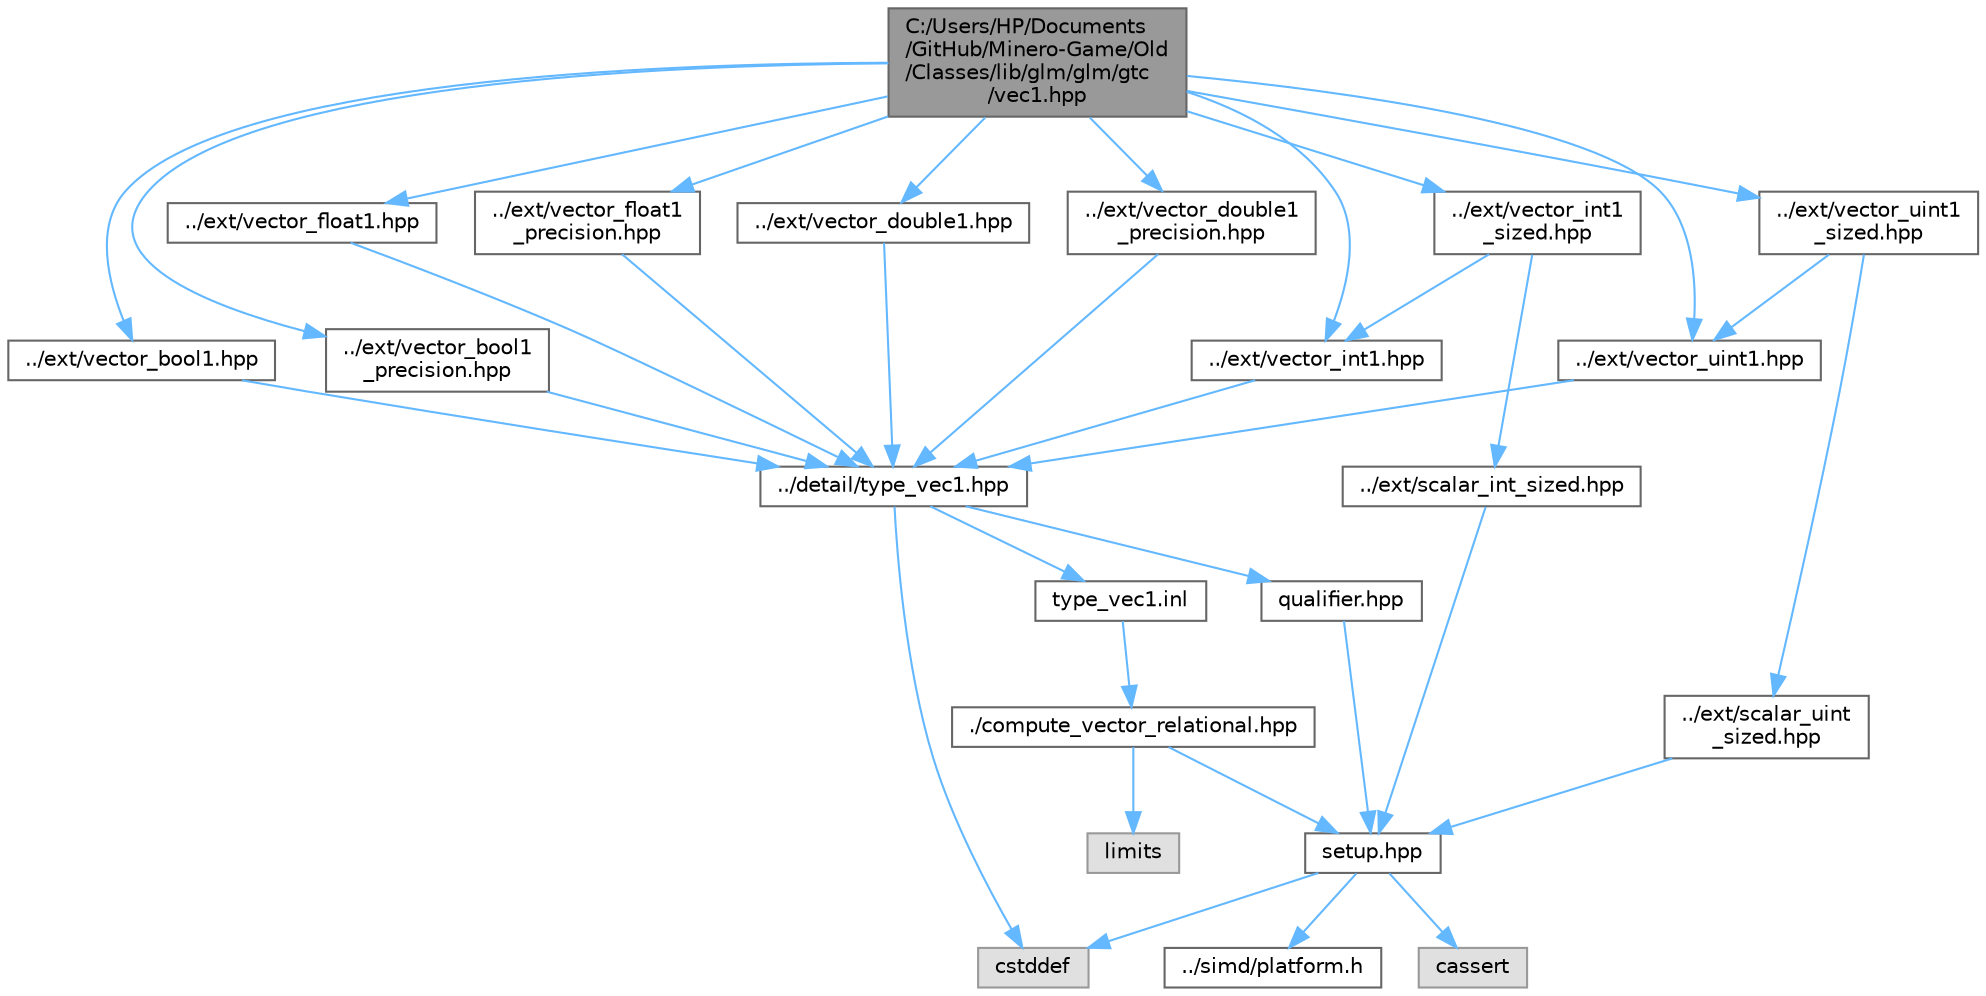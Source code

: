 digraph "C:/Users/HP/Documents/GitHub/Minero-Game/Old/Classes/lib/glm/glm/gtc/vec1.hpp"
{
 // LATEX_PDF_SIZE
  bgcolor="transparent";
  edge [fontname=Helvetica,fontsize=10,labelfontname=Helvetica,labelfontsize=10];
  node [fontname=Helvetica,fontsize=10,shape=box,height=0.2,width=0.4];
  Node1 [id="Node000001",label="C:/Users/HP/Documents\l/GitHub/Minero-Game/Old\l/Classes/lib/glm/glm/gtc\l/vec1.hpp",height=0.2,width=0.4,color="gray40", fillcolor="grey60", style="filled", fontcolor="black",tooltip=" "];
  Node1 -> Node2 [id="edge69_Node000001_Node000002",color="steelblue1",style="solid",tooltip=" "];
  Node2 [id="Node000002",label="../ext/vector_bool1.hpp",height=0.2,width=0.4,color="grey40", fillcolor="white", style="filled",URL="$_old_2_classes_2lib_2glm_2glm_2ext_2vector__bool1_8hpp.html",tooltip=" "];
  Node2 -> Node3 [id="edge70_Node000002_Node000003",color="steelblue1",style="solid",tooltip=" "];
  Node3 [id="Node000003",label="../detail/type_vec1.hpp",height=0.2,width=0.4,color="grey40", fillcolor="white", style="filled",URL="$_old_2_classes_2lib_2glm_2glm_2detail_2type__vec1_8hpp.html",tooltip=" "];
  Node3 -> Node4 [id="edge71_Node000003_Node000004",color="steelblue1",style="solid",tooltip=" "];
  Node4 [id="Node000004",label="qualifier.hpp",height=0.2,width=0.4,color="grey40", fillcolor="white", style="filled",URL="$_old_2_classes_2lib_2glm_2glm_2detail_2qualifier_8hpp.html",tooltip=" "];
  Node4 -> Node5 [id="edge72_Node000004_Node000005",color="steelblue1",style="solid",tooltip=" "];
  Node5 [id="Node000005",label="setup.hpp",height=0.2,width=0.4,color="grey40", fillcolor="white", style="filled",URL="$_old_2_classes_2lib_2glm_2glm_2detail_2setup_8hpp.html",tooltip=" "];
  Node5 -> Node6 [id="edge73_Node000005_Node000006",color="steelblue1",style="solid",tooltip=" "];
  Node6 [id="Node000006",label="cassert",height=0.2,width=0.4,color="grey60", fillcolor="#E0E0E0", style="filled",tooltip=" "];
  Node5 -> Node7 [id="edge74_Node000005_Node000007",color="steelblue1",style="solid",tooltip=" "];
  Node7 [id="Node000007",label="cstddef",height=0.2,width=0.4,color="grey60", fillcolor="#E0E0E0", style="filled",tooltip=" "];
  Node5 -> Node8 [id="edge75_Node000005_Node000008",color="steelblue1",style="solid",tooltip=" "];
  Node8 [id="Node000008",label="../simd/platform.h",height=0.2,width=0.4,color="grey40", fillcolor="white", style="filled",URL="$_old_2_classes_2lib_2glm_2glm_2simd_2platform_8h.html",tooltip=" "];
  Node3 -> Node7 [id="edge76_Node000003_Node000007",color="steelblue1",style="solid",tooltip=" "];
  Node3 -> Node9 [id="edge77_Node000003_Node000009",color="steelblue1",style="solid",tooltip=" "];
  Node9 [id="Node000009",label="type_vec1.inl",height=0.2,width=0.4,color="grey40", fillcolor="white", style="filled",URL="$_old_2_classes_2lib_2glm_2glm_2detail_2type__vec1_8inl.html",tooltip=" "];
  Node9 -> Node10 [id="edge78_Node000009_Node000010",color="steelblue1",style="solid",tooltip=" "];
  Node10 [id="Node000010",label="./compute_vector_relational.hpp",height=0.2,width=0.4,color="grey40", fillcolor="white", style="filled",URL="$_old_2_classes_2lib_2glm_2glm_2detail_2compute__vector__relational_8hpp.html",tooltip=" "];
  Node10 -> Node5 [id="edge79_Node000010_Node000005",color="steelblue1",style="solid",tooltip=" "];
  Node10 -> Node11 [id="edge80_Node000010_Node000011",color="steelblue1",style="solid",tooltip=" "];
  Node11 [id="Node000011",label="limits",height=0.2,width=0.4,color="grey60", fillcolor="#E0E0E0", style="filled",tooltip=" "];
  Node1 -> Node12 [id="edge81_Node000001_Node000012",color="steelblue1",style="solid",tooltip=" "];
  Node12 [id="Node000012",label="../ext/vector_bool1\l_precision.hpp",height=0.2,width=0.4,color="grey40", fillcolor="white", style="filled",URL="$_old_2_classes_2lib_2glm_2glm_2ext_2vector__bool1__precision_8hpp.html",tooltip=" "];
  Node12 -> Node3 [id="edge82_Node000012_Node000003",color="steelblue1",style="solid",tooltip=" "];
  Node1 -> Node13 [id="edge83_Node000001_Node000013",color="steelblue1",style="solid",tooltip=" "];
  Node13 [id="Node000013",label="../ext/vector_float1.hpp",height=0.2,width=0.4,color="grey40", fillcolor="white", style="filled",URL="$_old_2_classes_2lib_2glm_2glm_2ext_2vector__float1_8hpp.html",tooltip=" "];
  Node13 -> Node3 [id="edge84_Node000013_Node000003",color="steelblue1",style="solid",tooltip=" "];
  Node1 -> Node14 [id="edge85_Node000001_Node000014",color="steelblue1",style="solid",tooltip=" "];
  Node14 [id="Node000014",label="../ext/vector_float1\l_precision.hpp",height=0.2,width=0.4,color="grey40", fillcolor="white", style="filled",URL="$_old_2_classes_2lib_2glm_2glm_2ext_2vector__float1__precision_8hpp.html",tooltip=" "];
  Node14 -> Node3 [id="edge86_Node000014_Node000003",color="steelblue1",style="solid",tooltip=" "];
  Node1 -> Node15 [id="edge87_Node000001_Node000015",color="steelblue1",style="solid",tooltip=" "];
  Node15 [id="Node000015",label="../ext/vector_double1.hpp",height=0.2,width=0.4,color="grey40", fillcolor="white", style="filled",URL="$_old_2_classes_2lib_2glm_2glm_2ext_2vector__double1_8hpp.html",tooltip=" "];
  Node15 -> Node3 [id="edge88_Node000015_Node000003",color="steelblue1",style="solid",tooltip=" "];
  Node1 -> Node16 [id="edge89_Node000001_Node000016",color="steelblue1",style="solid",tooltip=" "];
  Node16 [id="Node000016",label="../ext/vector_double1\l_precision.hpp",height=0.2,width=0.4,color="grey40", fillcolor="white", style="filled",URL="$_old_2_classes_2lib_2glm_2glm_2ext_2vector__double1__precision_8hpp.html",tooltip=" "];
  Node16 -> Node3 [id="edge90_Node000016_Node000003",color="steelblue1",style="solid",tooltip=" "];
  Node1 -> Node17 [id="edge91_Node000001_Node000017",color="steelblue1",style="solid",tooltip=" "];
  Node17 [id="Node000017",label="../ext/vector_int1.hpp",height=0.2,width=0.4,color="grey40", fillcolor="white", style="filled",URL="$_old_2_classes_2lib_2glm_2glm_2ext_2vector__int1_8hpp.html",tooltip=" "];
  Node17 -> Node3 [id="edge92_Node000017_Node000003",color="steelblue1",style="solid",tooltip=" "];
  Node1 -> Node18 [id="edge93_Node000001_Node000018",color="steelblue1",style="solid",tooltip=" "];
  Node18 [id="Node000018",label="../ext/vector_int1\l_sized.hpp",height=0.2,width=0.4,color="grey40", fillcolor="white", style="filled",URL="$_old_2_classes_2lib_2glm_2glm_2ext_2vector__int1__sized_8hpp.html",tooltip=" "];
  Node18 -> Node17 [id="edge94_Node000018_Node000017",color="steelblue1",style="solid",tooltip=" "];
  Node18 -> Node19 [id="edge95_Node000018_Node000019",color="steelblue1",style="solid",tooltip=" "];
  Node19 [id="Node000019",label="../ext/scalar_int_sized.hpp",height=0.2,width=0.4,color="grey40", fillcolor="white", style="filled",URL="$_old_2_classes_2lib_2glm_2glm_2ext_2scalar__int__sized_8hpp.html",tooltip=" "];
  Node19 -> Node5 [id="edge96_Node000019_Node000005",color="steelblue1",style="solid",tooltip=" "];
  Node1 -> Node20 [id="edge97_Node000001_Node000020",color="steelblue1",style="solid",tooltip=" "];
  Node20 [id="Node000020",label="../ext/vector_uint1.hpp",height=0.2,width=0.4,color="grey40", fillcolor="white", style="filled",URL="$_old_2_classes_2lib_2glm_2glm_2ext_2vector__uint1_8hpp.html",tooltip=" "];
  Node20 -> Node3 [id="edge98_Node000020_Node000003",color="steelblue1",style="solid",tooltip=" "];
  Node1 -> Node21 [id="edge99_Node000001_Node000021",color="steelblue1",style="solid",tooltip=" "];
  Node21 [id="Node000021",label="../ext/vector_uint1\l_sized.hpp",height=0.2,width=0.4,color="grey40", fillcolor="white", style="filled",URL="$_old_2_classes_2lib_2glm_2glm_2ext_2vector__uint1__sized_8hpp.html",tooltip=" "];
  Node21 -> Node20 [id="edge100_Node000021_Node000020",color="steelblue1",style="solid",tooltip=" "];
  Node21 -> Node22 [id="edge101_Node000021_Node000022",color="steelblue1",style="solid",tooltip=" "];
  Node22 [id="Node000022",label="../ext/scalar_uint\l_sized.hpp",height=0.2,width=0.4,color="grey40", fillcolor="white", style="filled",URL="$_old_2_classes_2lib_2glm_2glm_2ext_2scalar__uint__sized_8hpp.html",tooltip=" "];
  Node22 -> Node5 [id="edge102_Node000022_Node000005",color="steelblue1",style="solid",tooltip=" "];
}

